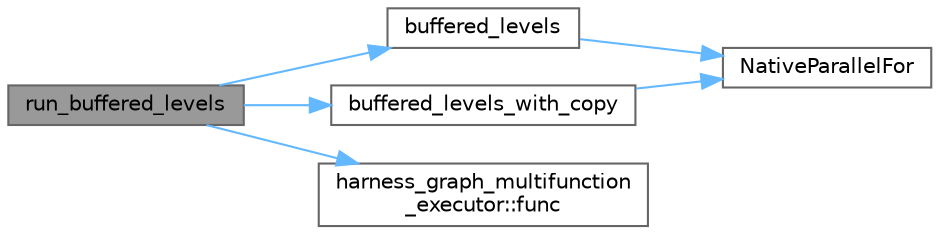 digraph "run_buffered_levels"
{
 // LATEX_PDF_SIZE
  bgcolor="transparent";
  edge [fontname=Helvetica,fontsize=10,labelfontname=Helvetica,labelfontsize=10];
  node [fontname=Helvetica,fontsize=10,shape=box,height=0.2,width=0.4];
  rankdir="LR";
  Node1 [id="Node000001",label="run_buffered_levels",height=0.2,width=0.4,color="gray40", fillcolor="grey60", style="filled", fontcolor="black",tooltip=" "];
  Node1 -> Node2 [id="edge1_Node000001_Node000002",color="steelblue1",style="solid",tooltip=" "];
  Node2 [id="Node000002",label="buffered_levels",height=0.2,width=0.4,color="grey40", fillcolor="white", style="filled",URL="$test__multifunction__node_8cpp.html#a42d8d35c709b8e82685be6ca32e3bc47",tooltip="exercise buffered multifunction_node."];
  Node2 -> Node3 [id="edge2_Node000002_Node000003",color="steelblue1",style="solid",tooltip=" "];
  Node3 [id="Node000003",label="NativeParallelFor",height=0.2,width=0.4,color="grey40", fillcolor="white", style="filled",URL="$harness_8h.html#ad5b2c9cf4e169014b7919debb3c91d45",tooltip="Execute body(i) in parallel for i in the interval [0,n)."];
  Node1 -> Node4 [id="edge3_Node000001_Node000004",color="steelblue1",style="solid",tooltip=" "];
  Node4 [id="Node000004",label="buffered_levels_with_copy",height=0.2,width=0.4,color="grey40", fillcolor="white", style="filled",URL="$test__multifunction__node_8cpp.html#a812e30c1ad47838707979e4252bbe26c",tooltip=" "];
  Node4 -> Node3 [id="edge4_Node000004_Node000003",color="steelblue1",style="solid",tooltip=" "];
  Node1 -> Node5 [id="edge5_Node000001_Node000005",color="steelblue1",style="solid",tooltip=" "];
  Node5 [id="Node000005",label="harness_graph_multifunction\l_executor::func",height=0.2,width=0.4,color="grey40", fillcolor="white", style="filled",URL="$structharness__graph__multifunction__executor.html#a4e901a06738818182fb95f23a2e51be1",tooltip=" "];
}
